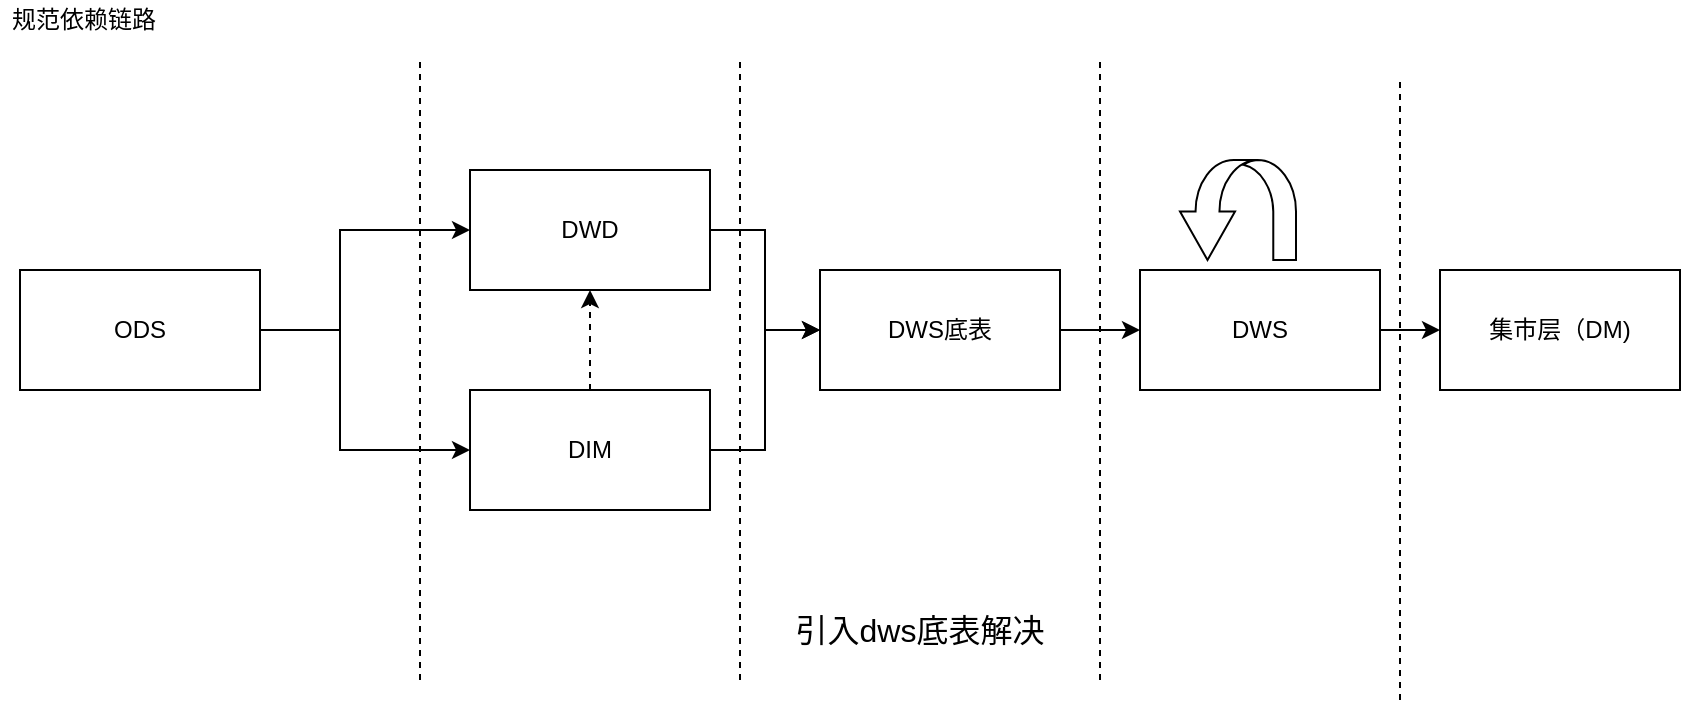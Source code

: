 <mxfile version="20.8.23" type="github">
  <diagram name="第 1 页" id="MpJJtZff5AQATM6ygYIF">
    <mxGraphModel dx="1122" dy="540" grid="1" gridSize="10" guides="1" tooltips="1" connect="1" arrows="1" fold="1" page="1" pageScale="1" pageWidth="827" pageHeight="1169" math="0" shadow="0">
      <root>
        <mxCell id="0" />
        <mxCell id="1" parent="0" />
        <mxCell id="arTTNSpRISgWZkCejGCT-1" style="edgeStyle=orthogonalEdgeStyle;rounded=0;orthogonalLoop=1;jettySize=auto;html=1;exitX=1;exitY=0.5;exitDx=0;exitDy=0;" edge="1" parent="1" source="arTTNSpRISgWZkCejGCT-3" target="arTTNSpRISgWZkCejGCT-5">
          <mxGeometry relative="1" as="geometry">
            <Array as="points">
              <mxPoint x="230" y="545" />
              <mxPoint x="230" y="495" />
            </Array>
          </mxGeometry>
        </mxCell>
        <mxCell id="arTTNSpRISgWZkCejGCT-2" style="edgeStyle=orthogonalEdgeStyle;rounded=0;orthogonalLoop=1;jettySize=auto;html=1;exitX=1;exitY=0.5;exitDx=0;exitDy=0;" edge="1" parent="1" source="arTTNSpRISgWZkCejGCT-3" target="arTTNSpRISgWZkCejGCT-7">
          <mxGeometry relative="1" as="geometry">
            <Array as="points">
              <mxPoint x="230" y="545" />
              <mxPoint x="230" y="605" />
            </Array>
          </mxGeometry>
        </mxCell>
        <mxCell id="arTTNSpRISgWZkCejGCT-3" value="ODS" style="rounded=0;whiteSpace=wrap;html=1;" diagramCategory="general" diagramName="Rectangle" vertex="1" parent="1">
          <mxGeometry x="70" y="515" width="120" height="60" as="geometry" />
        </mxCell>
        <mxCell id="arTTNSpRISgWZkCejGCT-4" style="edgeStyle=orthogonalEdgeStyle;rounded=0;orthogonalLoop=1;jettySize=auto;html=1;exitX=1;exitY=0.5;exitDx=0;exitDy=0;entryX=0;entryY=0.5;entryDx=0;entryDy=0;" edge="1" parent="1" source="arTTNSpRISgWZkCejGCT-5" target="arTTNSpRISgWZkCejGCT-12">
          <mxGeometry relative="1" as="geometry" />
        </mxCell>
        <mxCell id="arTTNSpRISgWZkCejGCT-5" value="DWD" style="rounded=0;whiteSpace=wrap;html=1;" diagramCategory="general" diagramName="Rectangle" vertex="1" parent="1">
          <mxGeometry x="295" y="465" width="120" height="60" as="geometry" />
        </mxCell>
        <mxCell id="arTTNSpRISgWZkCejGCT-6" style="edgeStyle=orthogonalEdgeStyle;rounded=0;orthogonalLoop=1;jettySize=auto;html=1;exitX=0.5;exitY=0;exitDx=0;exitDy=0;dashed=1;" edge="1" parent="1" source="arTTNSpRISgWZkCejGCT-7" target="arTTNSpRISgWZkCejGCT-5">
          <mxGeometry relative="1" as="geometry" />
        </mxCell>
        <mxCell id="arTTNSpRISgWZkCejGCT-7" value="DIM" style="rounded=0;whiteSpace=wrap;html=1;" diagramCategory="general" diagramName="Rectangle" vertex="1" parent="1">
          <mxGeometry x="295" y="575" width="120" height="60" as="geometry" />
        </mxCell>
        <mxCell id="arTTNSpRISgWZkCejGCT-9" value="集市层（DM)" style="rounded=0;whiteSpace=wrap;html=1;" diagramCategory="general" diagramName="Rectangle" vertex="1" parent="1">
          <mxGeometry x="780" y="515" width="120" height="60" as="geometry" />
        </mxCell>
        <mxCell id="arTTNSpRISgWZkCejGCT-10" style="edgeStyle=orthogonalEdgeStyle;rounded=0;orthogonalLoop=1;jettySize=auto;html=1;exitX=1;exitY=0.5;exitDx=0;exitDy=0;entryX=0;entryY=0.5;entryDx=0;entryDy=0;" edge="1" parent="1" source="arTTNSpRISgWZkCejGCT-7" target="arTTNSpRISgWZkCejGCT-12">
          <mxGeometry relative="1" as="geometry" />
        </mxCell>
        <mxCell id="arTTNSpRISgWZkCejGCT-11" value="规范依赖链路" style="text;html=1;strokeColor=none;fillColor=none;align=center;verticalAlign=middle;whiteSpace=wrap;rounded=0;" diagramCategory="general" diagramName="text" vertex="1" parent="1">
          <mxGeometry x="60" y="380" width="84" height="20" as="geometry" />
        </mxCell>
        <mxCell id="arTTNSpRISgWZkCejGCT-18" style="edgeStyle=orthogonalEdgeStyle;rounded=0;orthogonalLoop=1;jettySize=auto;html=1;exitX=1;exitY=0.5;exitDx=0;exitDy=0;entryX=0;entryY=0.5;entryDx=0;entryDy=0;fontSize=16;" edge="1" parent="1" source="arTTNSpRISgWZkCejGCT-12" target="arTTNSpRISgWZkCejGCT-17">
          <mxGeometry relative="1" as="geometry" />
        </mxCell>
        <mxCell id="arTTNSpRISgWZkCejGCT-12" value="DWS底表" style="rounded=0;whiteSpace=wrap;html=1;" diagramCategory="general" diagramName="Rectangle" vertex="1" parent="1">
          <mxGeometry x="470" y="515" width="120" height="60" as="geometry" />
        </mxCell>
        <mxCell id="arTTNSpRISgWZkCejGCT-13" value="" style="shape=mxgraph.arrows.u_turn_down_arrow;whiteSpace=wrap;html=1;fillColor=#ffffff;strokeColor=#000000;strokeWidth=1;" diagramCategory="arrow" diagramName="UTurnDownArrow" vertex="1" parent="1">
          <mxGeometry x="650" y="460" width="58" height="50" as="geometry" />
        </mxCell>
        <mxCell id="arTTNSpRISgWZkCejGCT-14" value="" style="endArrow=none;dashed=1;html=1;rounded=0;fontSize=16;" edge="1" parent="1">
          <mxGeometry width="50" height="50" relative="1" as="geometry">
            <mxPoint x="270" y="720" as="sourcePoint" />
            <mxPoint x="270" y="410" as="targetPoint" />
          </mxGeometry>
        </mxCell>
        <mxCell id="arTTNSpRISgWZkCejGCT-15" value="" style="endArrow=none;dashed=1;html=1;rounded=0;fontSize=16;" edge="1" parent="1">
          <mxGeometry width="50" height="50" relative="1" as="geometry">
            <mxPoint x="430" y="720" as="sourcePoint" />
            <mxPoint x="430" y="410" as="targetPoint" />
          </mxGeometry>
        </mxCell>
        <mxCell id="arTTNSpRISgWZkCejGCT-16" value="" style="endArrow=none;dashed=1;html=1;rounded=0;fontSize=16;" edge="1" parent="1">
          <mxGeometry width="50" height="50" relative="1" as="geometry">
            <mxPoint x="610" y="720" as="sourcePoint" />
            <mxPoint x="610" y="410" as="targetPoint" />
          </mxGeometry>
        </mxCell>
        <mxCell id="arTTNSpRISgWZkCejGCT-19" style="edgeStyle=orthogonalEdgeStyle;rounded=0;orthogonalLoop=1;jettySize=auto;html=1;exitX=1;exitY=0.5;exitDx=0;exitDy=0;entryX=0;entryY=0.5;entryDx=0;entryDy=0;fontSize=16;" edge="1" parent="1" source="arTTNSpRISgWZkCejGCT-17" target="arTTNSpRISgWZkCejGCT-9">
          <mxGeometry relative="1" as="geometry" />
        </mxCell>
        <mxCell id="arTTNSpRISgWZkCejGCT-17" value="DWS" style="rounded=0;whiteSpace=wrap;html=1;" diagramCategory="general" diagramName="Rectangle" vertex="1" parent="1">
          <mxGeometry x="630" y="515" width="120" height="60" as="geometry" />
        </mxCell>
        <mxCell id="arTTNSpRISgWZkCejGCT-20" value="" style="endArrow=none;dashed=1;html=1;rounded=0;fontSize=16;" edge="1" parent="1">
          <mxGeometry width="50" height="50" relative="1" as="geometry">
            <mxPoint x="760" y="730" as="sourcePoint" />
            <mxPoint x="760" y="420" as="targetPoint" />
          </mxGeometry>
        </mxCell>
        <mxCell id="arTTNSpRISgWZkCejGCT-22" value="引入dws底表解决" style="text;html=1;strokeColor=none;fillColor=none;align=center;verticalAlign=middle;whiteSpace=wrap;rounded=0;fontSize=16;" vertex="1" parent="1">
          <mxGeometry x="440" y="680" width="160" height="30" as="geometry" />
        </mxCell>
      </root>
    </mxGraphModel>
  </diagram>
</mxfile>
